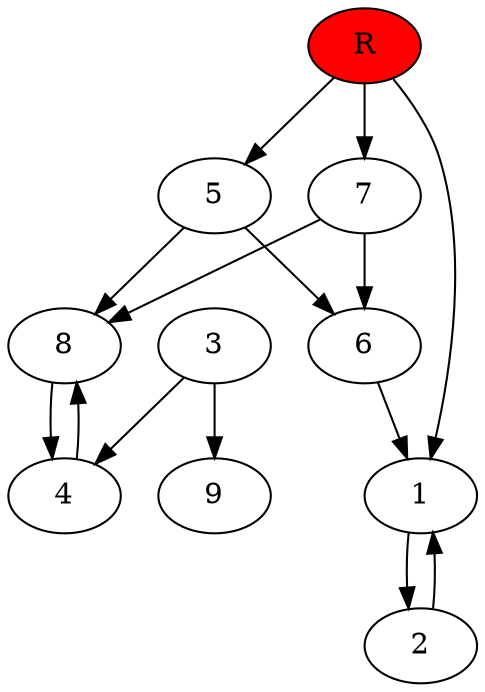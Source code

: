 digraph prb33516 {
	1
	2
	3
	4
	5
	6
	7
	8
	R [fillcolor="#ff0000" style=filled]
	1 -> 2
	2 -> 1
	3 -> 4
	3 -> 9
	4 -> 8
	5 -> 6
	5 -> 8
	6 -> 1
	7 -> 6
	7 -> 8
	8 -> 4
	R -> 1
	R -> 5
	R -> 7
}
